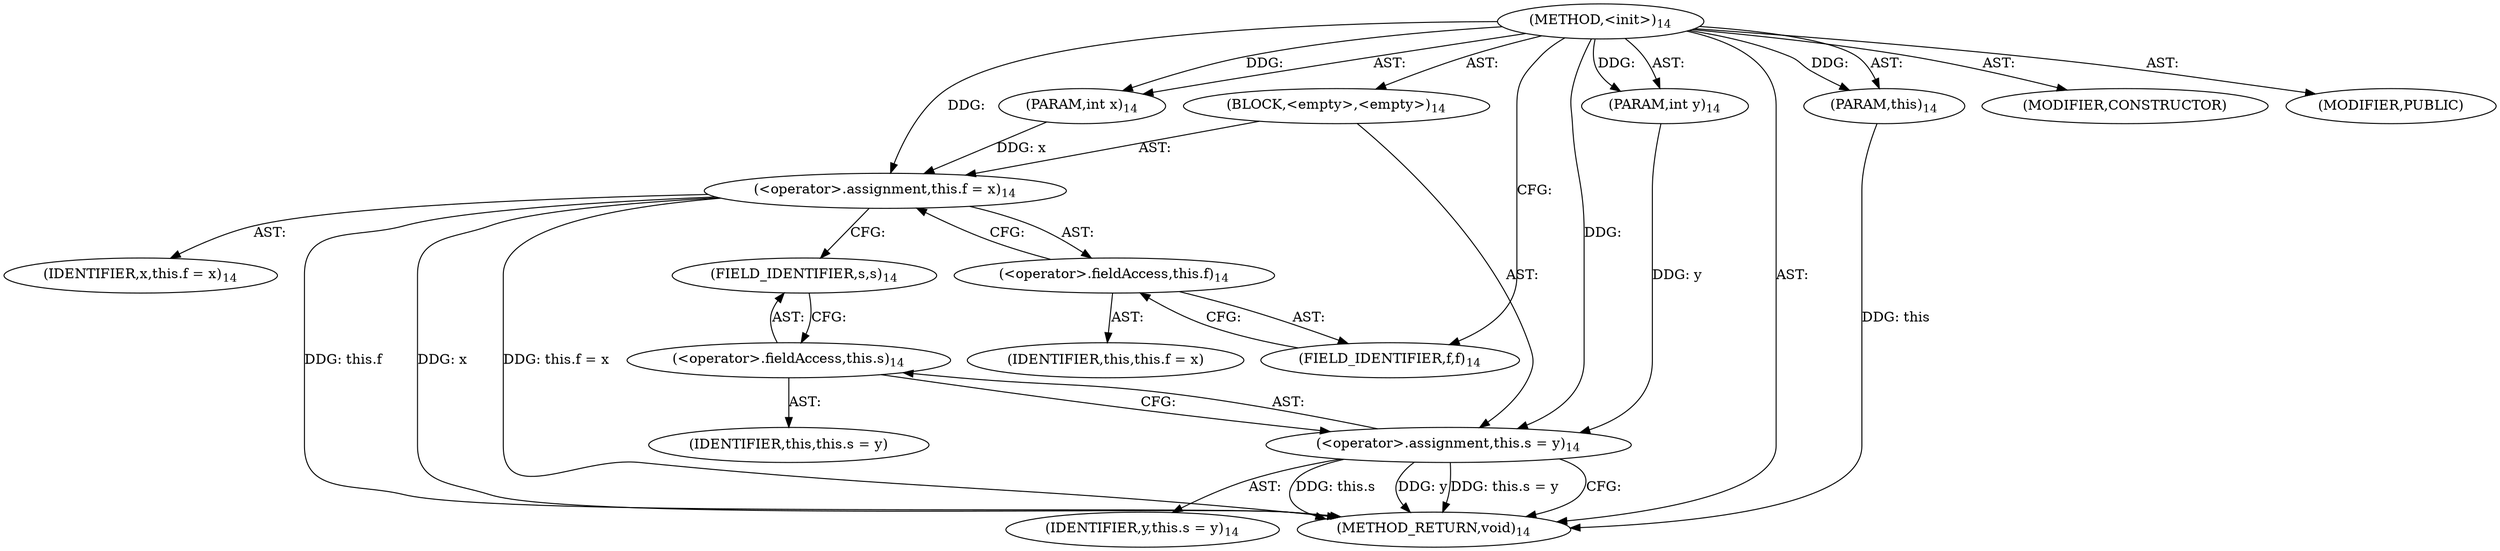 digraph "&lt;init&gt;" {  
"43" [label = <(METHOD,&lt;init&gt;)<SUB>14</SUB>> ]
"44" [label = <(PARAM,this)<SUB>14</SUB>> ]
"45" [label = <(PARAM,int x)<SUB>14</SUB>> ]
"46" [label = <(PARAM,int y)<SUB>14</SUB>> ]
"47" [label = <(BLOCK,&lt;empty&gt;,&lt;empty&gt;)<SUB>14</SUB>> ]
"48" [label = <(&lt;operator&gt;.assignment,this.f = x)<SUB>14</SUB>> ]
"49" [label = <(&lt;operator&gt;.fieldAccess,this.f)<SUB>14</SUB>> ]
"50" [label = <(IDENTIFIER,this,this.f = x)> ]
"51" [label = <(FIELD_IDENTIFIER,f,f)<SUB>14</SUB>> ]
"52" [label = <(IDENTIFIER,x,this.f = x)<SUB>14</SUB>> ]
"53" [label = <(&lt;operator&gt;.assignment,this.s = y)<SUB>14</SUB>> ]
"54" [label = <(&lt;operator&gt;.fieldAccess,this.s)<SUB>14</SUB>> ]
"55" [label = <(IDENTIFIER,this,this.s = y)> ]
"56" [label = <(FIELD_IDENTIFIER,s,s)<SUB>14</SUB>> ]
"57" [label = <(IDENTIFIER,y,this.s = y)<SUB>14</SUB>> ]
"58" [label = <(MODIFIER,CONSTRUCTOR)> ]
"59" [label = <(MODIFIER,PUBLIC)> ]
"60" [label = <(METHOD_RETURN,void)<SUB>14</SUB>> ]
  "43" -> "44"  [ label = "AST: "] 
  "43" -> "45"  [ label = "AST: "] 
  "43" -> "46"  [ label = "AST: "] 
  "43" -> "47"  [ label = "AST: "] 
  "43" -> "58"  [ label = "AST: "] 
  "43" -> "59"  [ label = "AST: "] 
  "43" -> "60"  [ label = "AST: "] 
  "47" -> "48"  [ label = "AST: "] 
  "47" -> "53"  [ label = "AST: "] 
  "48" -> "49"  [ label = "AST: "] 
  "48" -> "52"  [ label = "AST: "] 
  "49" -> "50"  [ label = "AST: "] 
  "49" -> "51"  [ label = "AST: "] 
  "53" -> "54"  [ label = "AST: "] 
  "53" -> "57"  [ label = "AST: "] 
  "54" -> "55"  [ label = "AST: "] 
  "54" -> "56"  [ label = "AST: "] 
  "48" -> "56"  [ label = "CFG: "] 
  "53" -> "60"  [ label = "CFG: "] 
  "49" -> "48"  [ label = "CFG: "] 
  "54" -> "53"  [ label = "CFG: "] 
  "51" -> "49"  [ label = "CFG: "] 
  "56" -> "54"  [ label = "CFG: "] 
  "43" -> "51"  [ label = "CFG: "] 
  "44" -> "60"  [ label = "DDG: this"] 
  "48" -> "60"  [ label = "DDG: this.f"] 
  "48" -> "60"  [ label = "DDG: x"] 
  "48" -> "60"  [ label = "DDG: this.f = x"] 
  "53" -> "60"  [ label = "DDG: this.s"] 
  "53" -> "60"  [ label = "DDG: y"] 
  "53" -> "60"  [ label = "DDG: this.s = y"] 
  "43" -> "44"  [ label = "DDG: "] 
  "43" -> "45"  [ label = "DDG: "] 
  "43" -> "46"  [ label = "DDG: "] 
  "45" -> "48"  [ label = "DDG: x"] 
  "43" -> "48"  [ label = "DDG: "] 
  "46" -> "53"  [ label = "DDG: y"] 
  "43" -> "53"  [ label = "DDG: "] 
}
